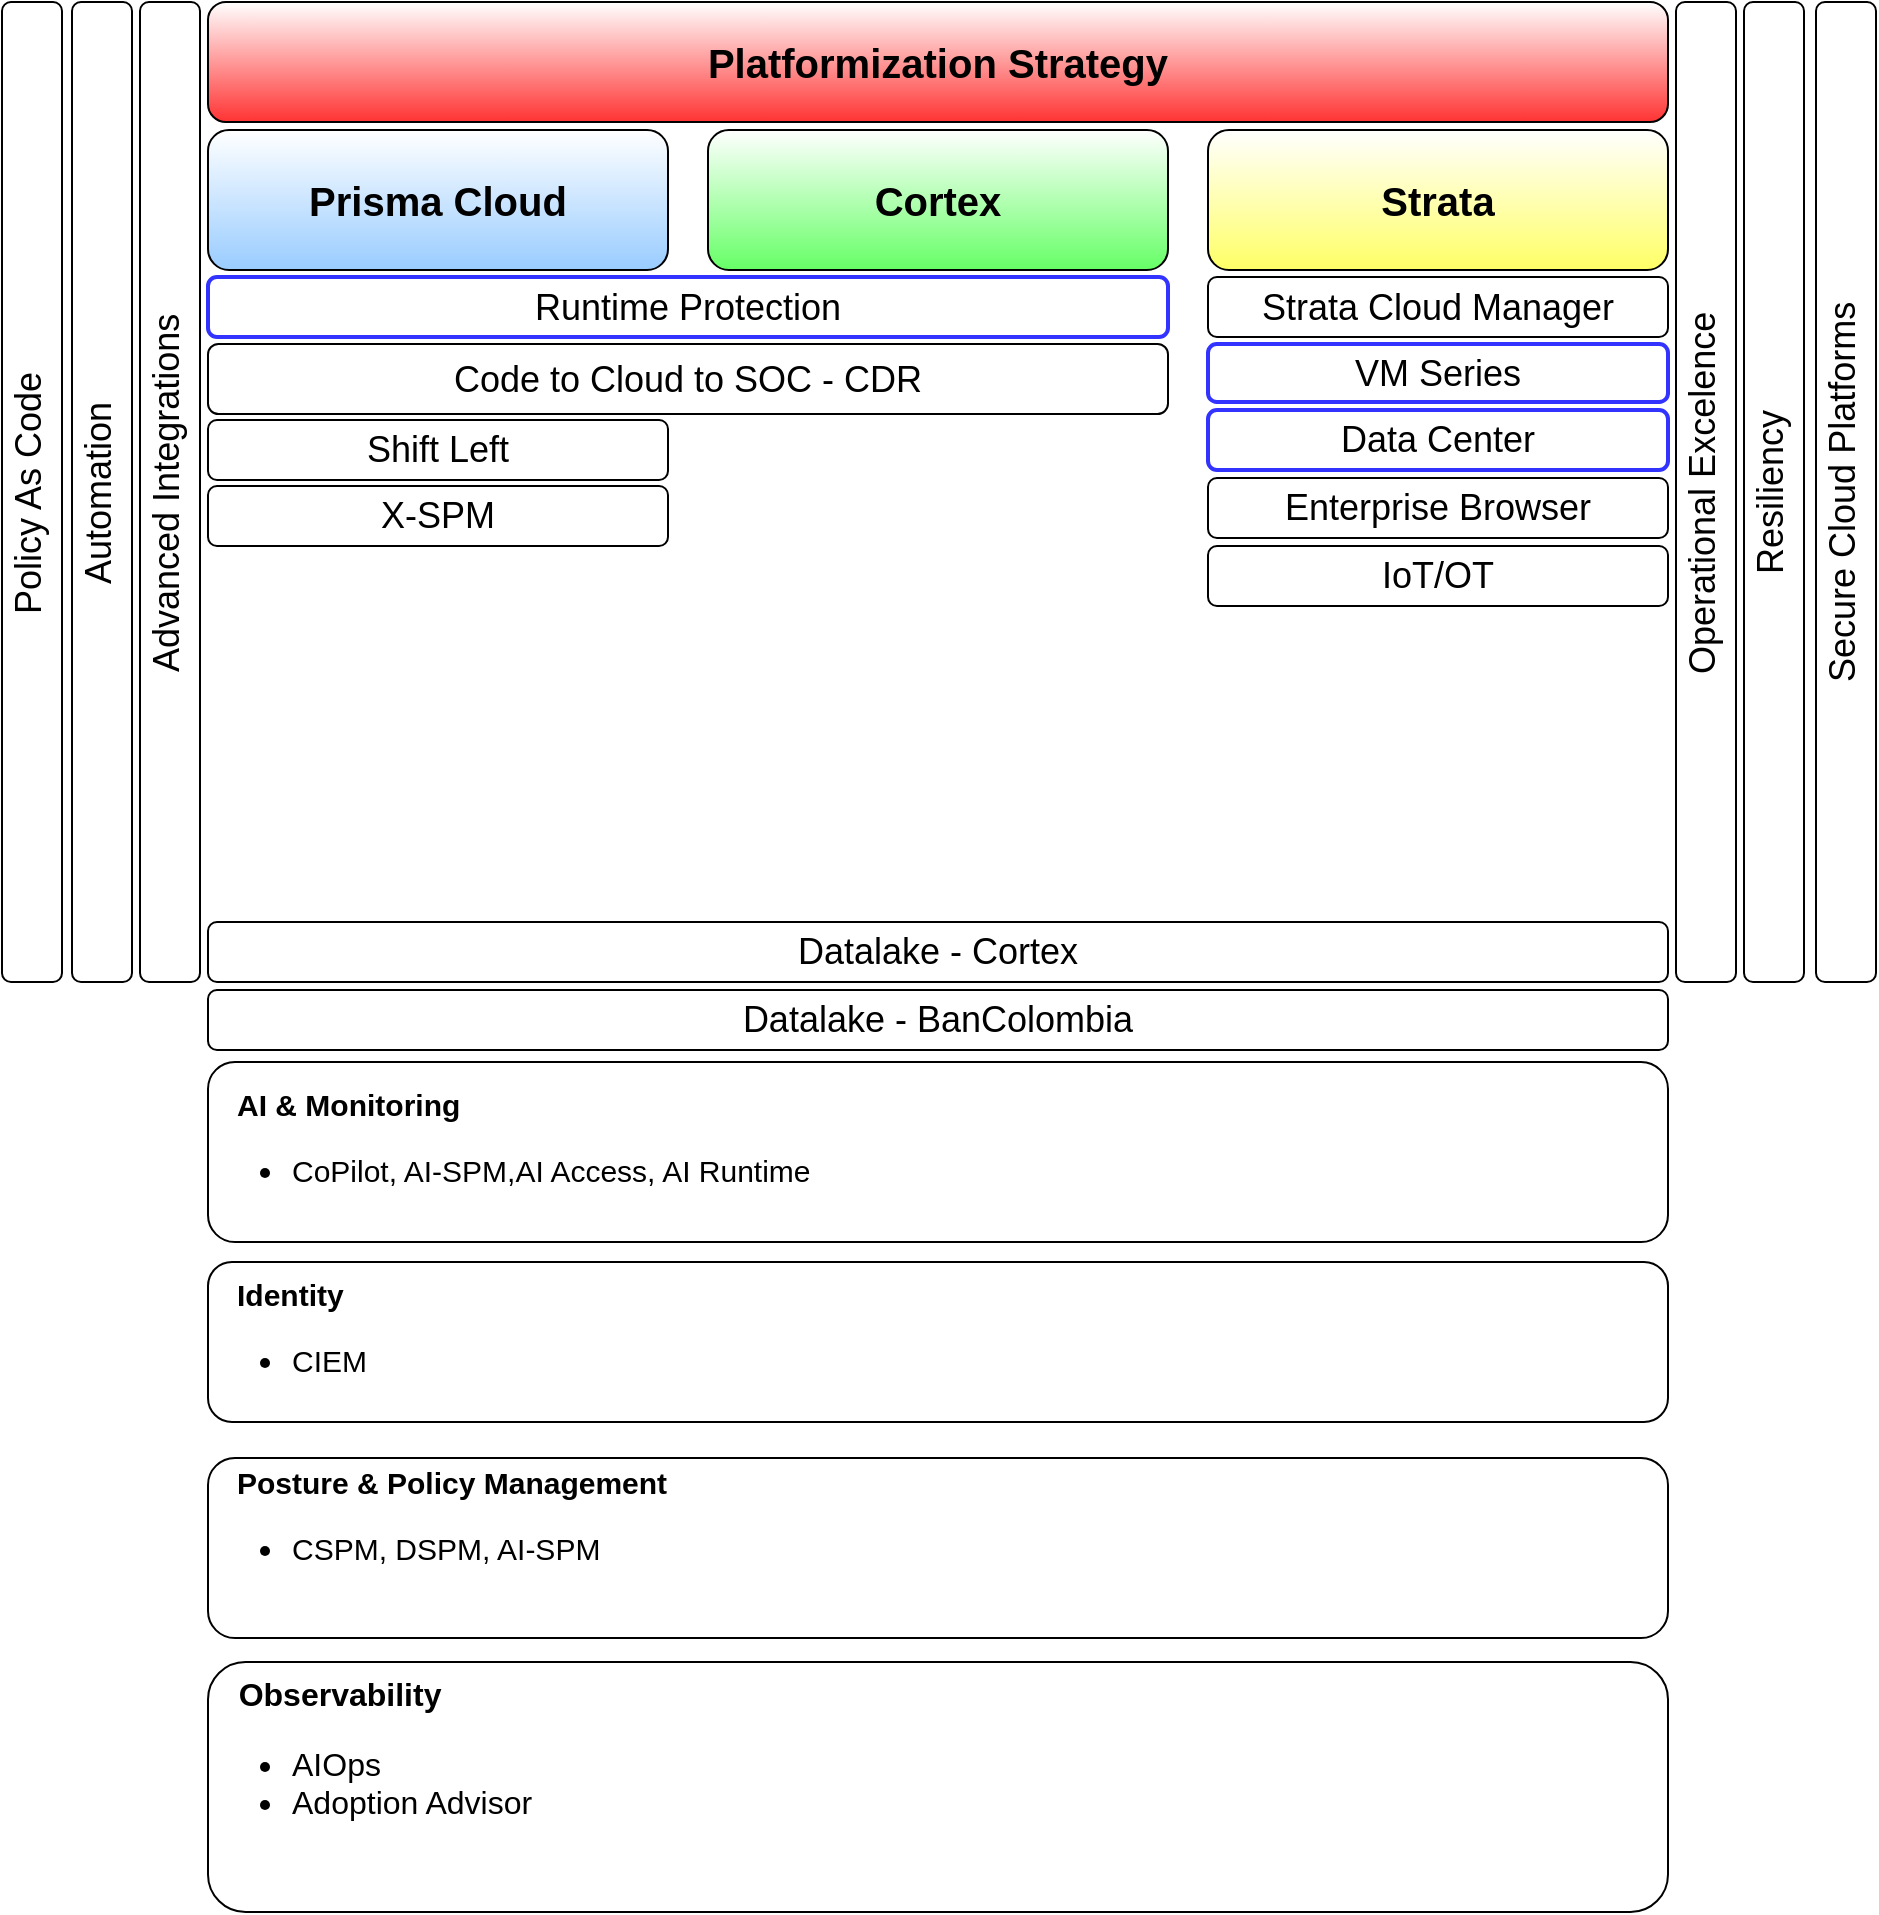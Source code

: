 <mxfile version="25.0.3">
  <diagram name="Page-1" id="MRtzzXNwsHmBVyryb6eQ">
    <mxGraphModel dx="2326" dy="1000" grid="1" gridSize="10" guides="1" tooltips="1" connect="1" arrows="1" fold="1" page="1" pageScale="1" pageWidth="850" pageHeight="1100" math="0" shadow="0">
      <root>
        <mxCell id="0" />
        <mxCell id="1" parent="0" />
        <mxCell id="jgMRVaHnvhg0y0FyFOAp-1" value="&lt;font style=&quot;font-size: 20px;&quot;&gt;Platformization Strategy&lt;/font&gt;" style="rounded=1;whiteSpace=wrap;html=1;gradientColor=#FF3333;fontStyle=1" vertex="1" parent="1">
          <mxGeometry x="70" y="50" width="730" height="60" as="geometry" />
        </mxCell>
        <mxCell id="jgMRVaHnvhg0y0FyFOAp-2" value="Prisma Cloud" style="rounded=1;whiteSpace=wrap;html=1;fontSize=20;gradientColor=#99CCFF;fontStyle=1" vertex="1" parent="1">
          <mxGeometry x="70" y="114" width="230" height="70" as="geometry" />
        </mxCell>
        <mxCell id="jgMRVaHnvhg0y0FyFOAp-3" value="Cortex" style="rounded=1;whiteSpace=wrap;html=1;fontSize=20;gradientColor=#66FF66;fontStyle=1" vertex="1" parent="1">
          <mxGeometry x="320" y="114" width="230" height="70" as="geometry" />
        </mxCell>
        <mxCell id="jgMRVaHnvhg0y0FyFOAp-4" value="Strata" style="rounded=1;whiteSpace=wrap;html=1;fontSize=20;gradientColor=#FFFF66;fontStyle=1" vertex="1" parent="1">
          <mxGeometry x="570" y="114" width="230" height="70" as="geometry" />
        </mxCell>
        <mxCell id="jgMRVaHnvhg0y0FyFOAp-5" value="&lt;b&gt;&amp;nbsp; &amp;nbsp;AI &amp;amp; Monitoring&lt;/b&gt;&lt;div&gt;&lt;ul&gt;&lt;li&gt;CoPilot, AI-SPM,AI Access, AI Runtime&lt;/li&gt;&lt;/ul&gt;&lt;/div&gt;" style="rounded=1;whiteSpace=wrap;html=1;fontSize=15;align=left;" vertex="1" parent="1">
          <mxGeometry x="70" y="580" width="730" height="90" as="geometry" />
        </mxCell>
        <mxCell id="jgMRVaHnvhg0y0FyFOAp-6" value="&lt;b&gt;&amp;nbsp; &amp;nbsp;Identity&lt;/b&gt;&lt;div&gt;&lt;ul&gt;&lt;li&gt;CIEM&lt;/li&gt;&lt;/ul&gt;&lt;/div&gt;" style="rounded=1;whiteSpace=wrap;html=1;fontSize=15;align=left;" vertex="1" parent="1">
          <mxGeometry x="70" y="680" width="730" height="80" as="geometry" />
        </mxCell>
        <mxCell id="jgMRVaHnvhg0y0FyFOAp-7" value="&lt;b&gt;&amp;nbsp; &amp;nbsp;Posture &amp;amp; Policy Management&lt;/b&gt;&lt;div&gt;&lt;ul&gt;&lt;li&gt;CSPM, DSPM, AI-SPM&lt;/li&gt;&lt;/ul&gt;&lt;div&gt;&lt;b&gt;&lt;br&gt;&lt;/b&gt;&lt;/div&gt;&lt;/div&gt;" style="rounded=1;whiteSpace=wrap;html=1;fontSize=15;align=left;" vertex="1" parent="1">
          <mxGeometry x="70" y="778" width="730" height="90" as="geometry" />
        </mxCell>
        <mxCell id="jgMRVaHnvhg0y0FyFOAp-8" value="&lt;b&gt;&amp;nbsp; &amp;nbsp;Observability&lt;/b&gt;&lt;div&gt;&lt;ul&gt;&lt;li&gt;AIOps&lt;/li&gt;&lt;li&gt;Adoption Advisor&lt;/li&gt;&lt;/ul&gt;&lt;/div&gt;&lt;div&gt;&lt;br&gt;&lt;/div&gt;" style="rounded=1;whiteSpace=wrap;html=1;fontSize=16;align=left;verticalAlign=top;" vertex="1" parent="1">
          <mxGeometry x="70" y="880" width="730" height="125" as="geometry" />
        </mxCell>
        <mxCell id="jgMRVaHnvhg0y0FyFOAp-9" value="Operational Excelence" style="rounded=1;whiteSpace=wrap;html=1;rotation=-180;flipV=1;flipH=1;textDirection=vertical-lr;fontSize=18;" vertex="1" parent="1">
          <mxGeometry x="804" y="50" width="30" height="490" as="geometry" />
        </mxCell>
        <mxCell id="jgMRVaHnvhg0y0FyFOAp-10" value="Advanced Integrations" style="rounded=1;whiteSpace=wrap;html=1;rotation=-180;flipV=1;flipH=1;textDirection=vertical-lr;fontSize=18;" vertex="1" parent="1">
          <mxGeometry x="36" y="50" width="30" height="490" as="geometry" />
        </mxCell>
        <mxCell id="jgMRVaHnvhg0y0FyFOAp-11" value="Resiliency" style="rounded=1;whiteSpace=wrap;html=1;rotation=-180;flipV=1;flipH=1;textDirection=vertical-lr;fontSize=18;" vertex="1" parent="1">
          <mxGeometry x="838" y="50" width="30" height="490" as="geometry" />
        </mxCell>
        <mxCell id="jgMRVaHnvhg0y0FyFOAp-12" value="VM Series" style="rounded=1;whiteSpace=wrap;html=1;fontSize=18;strokeColor=#3333FF;strokeWidth=2;" vertex="1" parent="1">
          <mxGeometry x="570" y="221" width="230" height="29" as="geometry" />
        </mxCell>
        <mxCell id="jgMRVaHnvhg0y0FyFOAp-13" value="Strata Cloud Manager" style="rounded=1;whiteSpace=wrap;html=1;fontSize=18;" vertex="1" parent="1">
          <mxGeometry x="570" y="187.5" width="230" height="30" as="geometry" />
        </mxCell>
        <mxCell id="jgMRVaHnvhg0y0FyFOAp-14" value="Code to Cloud to SOC - CDR" style="rounded=1;whiteSpace=wrap;html=1;fontSize=18;" vertex="1" parent="1">
          <mxGeometry x="70" y="221" width="480" height="35" as="geometry" />
        </mxCell>
        <mxCell id="jgMRVaHnvhg0y0FyFOAp-15" value="Policy As Code" style="rounded=1;whiteSpace=wrap;html=1;rotation=-180;flipV=1;flipH=1;textDirection=vertical-lr;fontSize=18;" vertex="1" parent="1">
          <mxGeometry x="-33" y="50" width="30" height="490" as="geometry" />
        </mxCell>
        <mxCell id="jgMRVaHnvhg0y0FyFOAp-16" value="Automation" style="rounded=1;whiteSpace=wrap;html=1;rotation=-180;flipV=1;flipH=1;textDirection=vertical-lr;fontSize=18;" vertex="1" parent="1">
          <mxGeometry x="2" y="50" width="30" height="490" as="geometry" />
        </mxCell>
        <mxCell id="jgMRVaHnvhg0y0FyFOAp-17" value="Data Center" style="rounded=1;whiteSpace=wrap;html=1;fontSize=18;strokeWidth=2;strokeColor=#3333FF;" vertex="1" parent="1">
          <mxGeometry x="570" y="254" width="230" height="30" as="geometry" />
        </mxCell>
        <mxCell id="jgMRVaHnvhg0y0FyFOAp-18" value="Enterprise Browser" style="rounded=1;whiteSpace=wrap;html=1;fontSize=18;" vertex="1" parent="1">
          <mxGeometry x="570" y="288" width="230" height="30" as="geometry" />
        </mxCell>
        <mxCell id="jgMRVaHnvhg0y0FyFOAp-19" value="Runtime Protection" style="rounded=1;whiteSpace=wrap;html=1;fontSize=18;strokeWidth=2;strokeColor=#3333FF;" vertex="1" parent="1">
          <mxGeometry x="70" y="187.5" width="480" height="30" as="geometry" />
        </mxCell>
        <mxCell id="jgMRVaHnvhg0y0FyFOAp-20" value="Shift Left" style="rounded=1;whiteSpace=wrap;html=1;fontSize=18;" vertex="1" parent="1">
          <mxGeometry x="70" y="259" width="230" height="30" as="geometry" />
        </mxCell>
        <mxCell id="jgMRVaHnvhg0y0FyFOAp-21" value="X-SPM" style="rounded=1;whiteSpace=wrap;html=1;fontSize=18;" vertex="1" parent="1">
          <mxGeometry x="70" y="292" width="230" height="30" as="geometry" />
        </mxCell>
        <mxCell id="jgMRVaHnvhg0y0FyFOAp-22" value="Datalake - Cortex" style="rounded=1;whiteSpace=wrap;html=1;fontSize=18;strokeWidth=1;strokeColor=#000000;" vertex="1" parent="1">
          <mxGeometry x="70" y="510" width="730" height="30" as="geometry" />
        </mxCell>
        <mxCell id="jgMRVaHnvhg0y0FyFOAp-23" value="IoT/OT" style="rounded=1;whiteSpace=wrap;html=1;fontSize=18;strokeWidth=1;strokeColor=#000000;" vertex="1" parent="1">
          <mxGeometry x="570" y="322" width="230" height="30" as="geometry" />
        </mxCell>
        <mxCell id="jgMRVaHnvhg0y0FyFOAp-24" value="Datalake - BanColombia" style="rounded=1;whiteSpace=wrap;html=1;fontSize=18;strokeWidth=1;strokeColor=#000000;" vertex="1" parent="1">
          <mxGeometry x="70" y="544" width="730" height="30" as="geometry" />
        </mxCell>
        <mxCell id="jgMRVaHnvhg0y0FyFOAp-25" value="Secure Cloud Platforms" style="rounded=1;whiteSpace=wrap;html=1;rotation=-180;flipV=1;flipH=1;textDirection=vertical-lr;fontSize=18;" vertex="1" parent="1">
          <mxGeometry x="874" y="50" width="30" height="490" as="geometry" />
        </mxCell>
      </root>
    </mxGraphModel>
  </diagram>
</mxfile>
